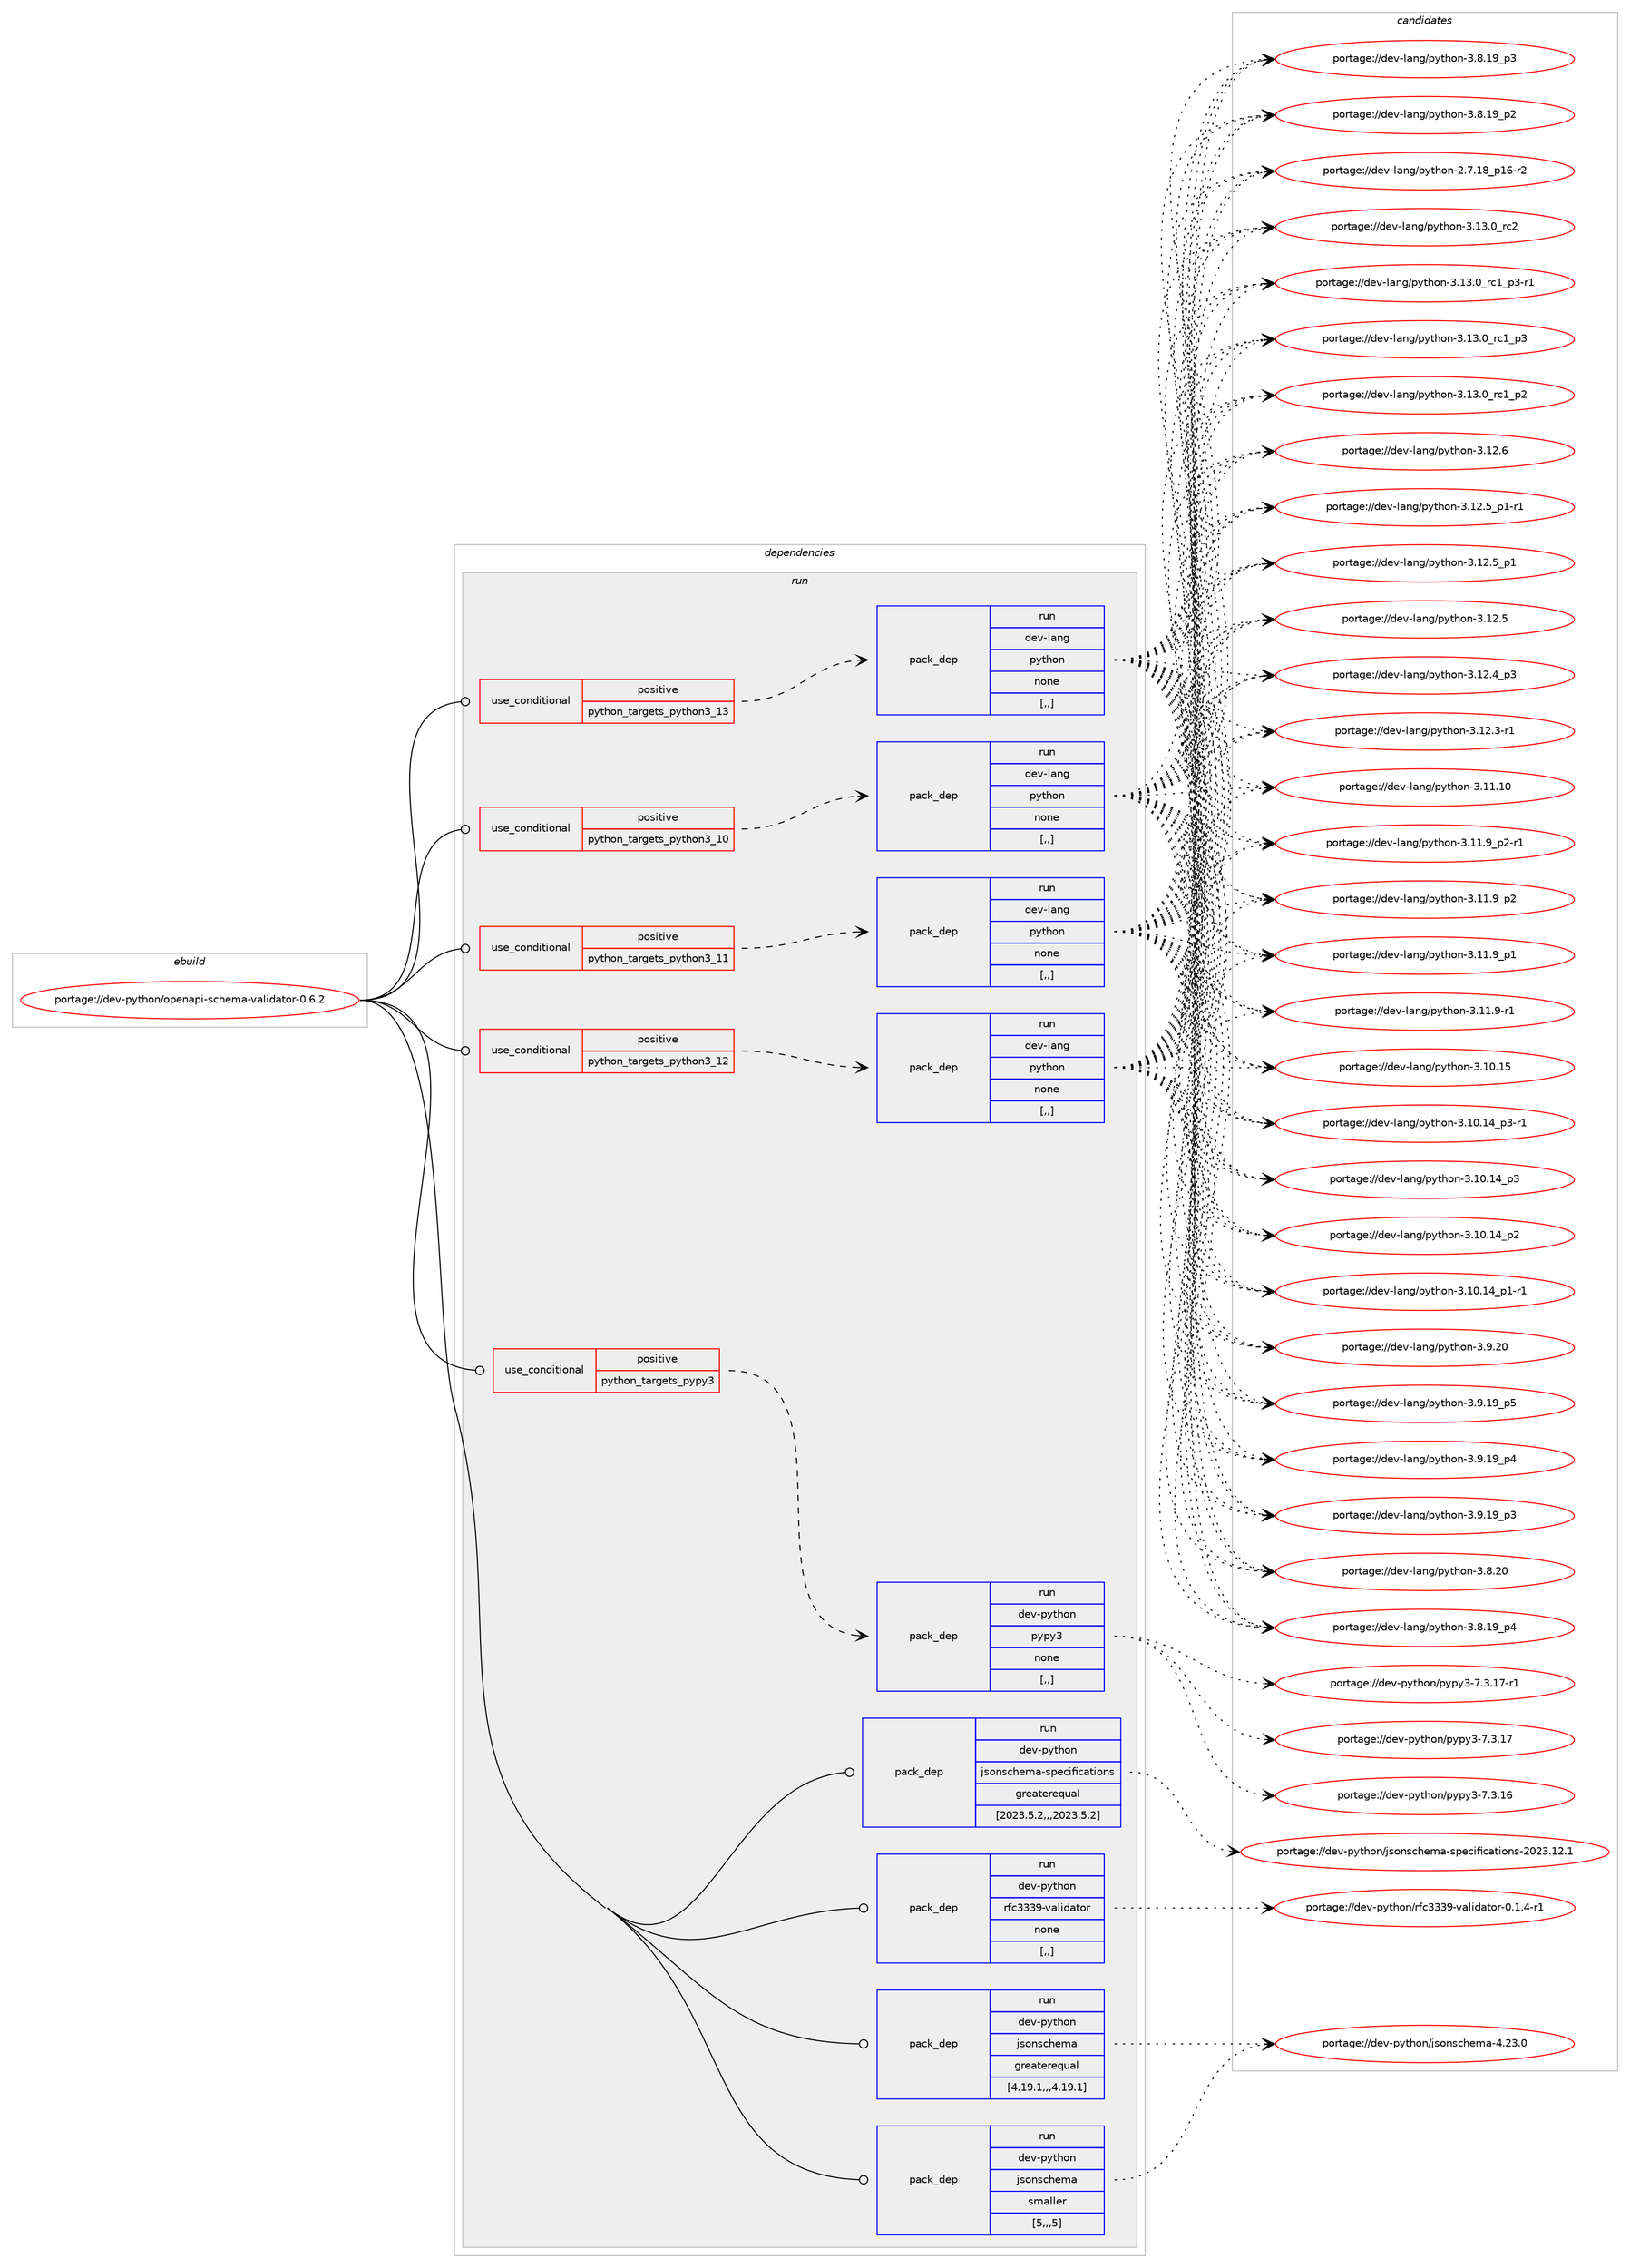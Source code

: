 digraph prolog {

# *************
# Graph options
# *************

newrank=true;
concentrate=true;
compound=true;
graph [rankdir=LR,fontname=Helvetica,fontsize=10,ranksep=1.5];#, ranksep=2.5, nodesep=0.2];
edge  [arrowhead=vee];
node  [fontname=Helvetica,fontsize=10];

# **********
# The ebuild
# **********

subgraph cluster_leftcol {
color=gray;
label=<<i>ebuild</i>>;
id [label="portage://dev-python/openapi-schema-validator-0.6.2", color=red, width=4, href="../dev-python/openapi-schema-validator-0.6.2.svg"];
}

# ****************
# The dependencies
# ****************

subgraph cluster_midcol {
color=gray;
label=<<i>dependencies</i>>;
subgraph cluster_compile {
fillcolor="#eeeeee";
style=filled;
label=<<i>compile</i>>;
}
subgraph cluster_compileandrun {
fillcolor="#eeeeee";
style=filled;
label=<<i>compile and run</i>>;
}
subgraph cluster_run {
fillcolor="#eeeeee";
style=filled;
label=<<i>run</i>>;
subgraph cond165873 {
dependency647611 [label=<<TABLE BORDER="0" CELLBORDER="1" CELLSPACING="0" CELLPADDING="4"><TR><TD ROWSPAN="3" CELLPADDING="10">use_conditional</TD></TR><TR><TD>positive</TD></TR><TR><TD>python_targets_pypy3</TD></TR></TABLE>>, shape=none, color=red];
subgraph pack476919 {
dependency647612 [label=<<TABLE BORDER="0" CELLBORDER="1" CELLSPACING="0" CELLPADDING="4" WIDTH="220"><TR><TD ROWSPAN="6" CELLPADDING="30">pack_dep</TD></TR><TR><TD WIDTH="110">run</TD></TR><TR><TD>dev-python</TD></TR><TR><TD>pypy3</TD></TR><TR><TD>none</TD></TR><TR><TD>[,,]</TD></TR></TABLE>>, shape=none, color=blue];
}
dependency647611:e -> dependency647612:w [weight=20,style="dashed",arrowhead="vee"];
}
id:e -> dependency647611:w [weight=20,style="solid",arrowhead="odot"];
subgraph cond165874 {
dependency647613 [label=<<TABLE BORDER="0" CELLBORDER="1" CELLSPACING="0" CELLPADDING="4"><TR><TD ROWSPAN="3" CELLPADDING="10">use_conditional</TD></TR><TR><TD>positive</TD></TR><TR><TD>python_targets_python3_10</TD></TR></TABLE>>, shape=none, color=red];
subgraph pack476920 {
dependency647614 [label=<<TABLE BORDER="0" CELLBORDER="1" CELLSPACING="0" CELLPADDING="4" WIDTH="220"><TR><TD ROWSPAN="6" CELLPADDING="30">pack_dep</TD></TR><TR><TD WIDTH="110">run</TD></TR><TR><TD>dev-lang</TD></TR><TR><TD>python</TD></TR><TR><TD>none</TD></TR><TR><TD>[,,]</TD></TR></TABLE>>, shape=none, color=blue];
}
dependency647613:e -> dependency647614:w [weight=20,style="dashed",arrowhead="vee"];
}
id:e -> dependency647613:w [weight=20,style="solid",arrowhead="odot"];
subgraph cond165875 {
dependency647615 [label=<<TABLE BORDER="0" CELLBORDER="1" CELLSPACING="0" CELLPADDING="4"><TR><TD ROWSPAN="3" CELLPADDING="10">use_conditional</TD></TR><TR><TD>positive</TD></TR><TR><TD>python_targets_python3_11</TD></TR></TABLE>>, shape=none, color=red];
subgraph pack476921 {
dependency647616 [label=<<TABLE BORDER="0" CELLBORDER="1" CELLSPACING="0" CELLPADDING="4" WIDTH="220"><TR><TD ROWSPAN="6" CELLPADDING="30">pack_dep</TD></TR><TR><TD WIDTH="110">run</TD></TR><TR><TD>dev-lang</TD></TR><TR><TD>python</TD></TR><TR><TD>none</TD></TR><TR><TD>[,,]</TD></TR></TABLE>>, shape=none, color=blue];
}
dependency647615:e -> dependency647616:w [weight=20,style="dashed",arrowhead="vee"];
}
id:e -> dependency647615:w [weight=20,style="solid",arrowhead="odot"];
subgraph cond165876 {
dependency647617 [label=<<TABLE BORDER="0" CELLBORDER="1" CELLSPACING="0" CELLPADDING="4"><TR><TD ROWSPAN="3" CELLPADDING="10">use_conditional</TD></TR><TR><TD>positive</TD></TR><TR><TD>python_targets_python3_12</TD></TR></TABLE>>, shape=none, color=red];
subgraph pack476922 {
dependency647618 [label=<<TABLE BORDER="0" CELLBORDER="1" CELLSPACING="0" CELLPADDING="4" WIDTH="220"><TR><TD ROWSPAN="6" CELLPADDING="30">pack_dep</TD></TR><TR><TD WIDTH="110">run</TD></TR><TR><TD>dev-lang</TD></TR><TR><TD>python</TD></TR><TR><TD>none</TD></TR><TR><TD>[,,]</TD></TR></TABLE>>, shape=none, color=blue];
}
dependency647617:e -> dependency647618:w [weight=20,style="dashed",arrowhead="vee"];
}
id:e -> dependency647617:w [weight=20,style="solid",arrowhead="odot"];
subgraph cond165877 {
dependency647619 [label=<<TABLE BORDER="0" CELLBORDER="1" CELLSPACING="0" CELLPADDING="4"><TR><TD ROWSPAN="3" CELLPADDING="10">use_conditional</TD></TR><TR><TD>positive</TD></TR><TR><TD>python_targets_python3_13</TD></TR></TABLE>>, shape=none, color=red];
subgraph pack476923 {
dependency647620 [label=<<TABLE BORDER="0" CELLBORDER="1" CELLSPACING="0" CELLPADDING="4" WIDTH="220"><TR><TD ROWSPAN="6" CELLPADDING="30">pack_dep</TD></TR><TR><TD WIDTH="110">run</TD></TR><TR><TD>dev-lang</TD></TR><TR><TD>python</TD></TR><TR><TD>none</TD></TR><TR><TD>[,,]</TD></TR></TABLE>>, shape=none, color=blue];
}
dependency647619:e -> dependency647620:w [weight=20,style="dashed",arrowhead="vee"];
}
id:e -> dependency647619:w [weight=20,style="solid",arrowhead="odot"];
subgraph pack476924 {
dependency647621 [label=<<TABLE BORDER="0" CELLBORDER="1" CELLSPACING="0" CELLPADDING="4" WIDTH="220"><TR><TD ROWSPAN="6" CELLPADDING="30">pack_dep</TD></TR><TR><TD WIDTH="110">run</TD></TR><TR><TD>dev-python</TD></TR><TR><TD>jsonschema</TD></TR><TR><TD>greaterequal</TD></TR><TR><TD>[4.19.1,,,4.19.1]</TD></TR></TABLE>>, shape=none, color=blue];
}
id:e -> dependency647621:w [weight=20,style="solid",arrowhead="odot"];
subgraph pack476925 {
dependency647622 [label=<<TABLE BORDER="0" CELLBORDER="1" CELLSPACING="0" CELLPADDING="4" WIDTH="220"><TR><TD ROWSPAN="6" CELLPADDING="30">pack_dep</TD></TR><TR><TD WIDTH="110">run</TD></TR><TR><TD>dev-python</TD></TR><TR><TD>jsonschema</TD></TR><TR><TD>smaller</TD></TR><TR><TD>[5,,,5]</TD></TR></TABLE>>, shape=none, color=blue];
}
id:e -> dependency647622:w [weight=20,style="solid",arrowhead="odot"];
subgraph pack476926 {
dependency647623 [label=<<TABLE BORDER="0" CELLBORDER="1" CELLSPACING="0" CELLPADDING="4" WIDTH="220"><TR><TD ROWSPAN="6" CELLPADDING="30">pack_dep</TD></TR><TR><TD WIDTH="110">run</TD></TR><TR><TD>dev-python</TD></TR><TR><TD>jsonschema-specifications</TD></TR><TR><TD>greaterequal</TD></TR><TR><TD>[2023.5.2,,,2023.5.2]</TD></TR></TABLE>>, shape=none, color=blue];
}
id:e -> dependency647623:w [weight=20,style="solid",arrowhead="odot"];
subgraph pack476927 {
dependency647624 [label=<<TABLE BORDER="0" CELLBORDER="1" CELLSPACING="0" CELLPADDING="4" WIDTH="220"><TR><TD ROWSPAN="6" CELLPADDING="30">pack_dep</TD></TR><TR><TD WIDTH="110">run</TD></TR><TR><TD>dev-python</TD></TR><TR><TD>rfc3339-validator</TD></TR><TR><TD>none</TD></TR><TR><TD>[,,]</TD></TR></TABLE>>, shape=none, color=blue];
}
id:e -> dependency647624:w [weight=20,style="solid",arrowhead="odot"];
}
}

# **************
# The candidates
# **************

subgraph cluster_choices {
rank=same;
color=gray;
label=<<i>candidates</i>>;

subgraph choice476919 {
color=black;
nodesep=1;
choice100101118451121211161041111104711212111212151455546514649554511449 [label="portage://dev-python/pypy3-7.3.17-r1", color=red, width=4,href="../dev-python/pypy3-7.3.17-r1.svg"];
choice10010111845112121116104111110471121211121215145554651464955 [label="portage://dev-python/pypy3-7.3.17", color=red, width=4,href="../dev-python/pypy3-7.3.17.svg"];
choice10010111845112121116104111110471121211121215145554651464954 [label="portage://dev-python/pypy3-7.3.16", color=red, width=4,href="../dev-python/pypy3-7.3.16.svg"];
dependency647612:e -> choice100101118451121211161041111104711212111212151455546514649554511449:w [style=dotted,weight="100"];
dependency647612:e -> choice10010111845112121116104111110471121211121215145554651464955:w [style=dotted,weight="100"];
dependency647612:e -> choice10010111845112121116104111110471121211121215145554651464954:w [style=dotted,weight="100"];
}
subgraph choice476920 {
color=black;
nodesep=1;
choice10010111845108971101034711212111610411111045514649514648951149950 [label="portage://dev-lang/python-3.13.0_rc2", color=red, width=4,href="../dev-lang/python-3.13.0_rc2.svg"];
choice1001011184510897110103471121211161041111104551464951464895114994995112514511449 [label="portage://dev-lang/python-3.13.0_rc1_p3-r1", color=red, width=4,href="../dev-lang/python-3.13.0_rc1_p3-r1.svg"];
choice100101118451089711010347112121116104111110455146495146489511499499511251 [label="portage://dev-lang/python-3.13.0_rc1_p3", color=red, width=4,href="../dev-lang/python-3.13.0_rc1_p3.svg"];
choice100101118451089711010347112121116104111110455146495146489511499499511250 [label="portage://dev-lang/python-3.13.0_rc1_p2", color=red, width=4,href="../dev-lang/python-3.13.0_rc1_p2.svg"];
choice10010111845108971101034711212111610411111045514649504654 [label="portage://dev-lang/python-3.12.6", color=red, width=4,href="../dev-lang/python-3.12.6.svg"];
choice1001011184510897110103471121211161041111104551464950465395112494511449 [label="portage://dev-lang/python-3.12.5_p1-r1", color=red, width=4,href="../dev-lang/python-3.12.5_p1-r1.svg"];
choice100101118451089711010347112121116104111110455146495046539511249 [label="portage://dev-lang/python-3.12.5_p1", color=red, width=4,href="../dev-lang/python-3.12.5_p1.svg"];
choice10010111845108971101034711212111610411111045514649504653 [label="portage://dev-lang/python-3.12.5", color=red, width=4,href="../dev-lang/python-3.12.5.svg"];
choice100101118451089711010347112121116104111110455146495046529511251 [label="portage://dev-lang/python-3.12.4_p3", color=red, width=4,href="../dev-lang/python-3.12.4_p3.svg"];
choice100101118451089711010347112121116104111110455146495046514511449 [label="portage://dev-lang/python-3.12.3-r1", color=red, width=4,href="../dev-lang/python-3.12.3-r1.svg"];
choice1001011184510897110103471121211161041111104551464949464948 [label="portage://dev-lang/python-3.11.10", color=red, width=4,href="../dev-lang/python-3.11.10.svg"];
choice1001011184510897110103471121211161041111104551464949465795112504511449 [label="portage://dev-lang/python-3.11.9_p2-r1", color=red, width=4,href="../dev-lang/python-3.11.9_p2-r1.svg"];
choice100101118451089711010347112121116104111110455146494946579511250 [label="portage://dev-lang/python-3.11.9_p2", color=red, width=4,href="../dev-lang/python-3.11.9_p2.svg"];
choice100101118451089711010347112121116104111110455146494946579511249 [label="portage://dev-lang/python-3.11.9_p1", color=red, width=4,href="../dev-lang/python-3.11.9_p1.svg"];
choice100101118451089711010347112121116104111110455146494946574511449 [label="portage://dev-lang/python-3.11.9-r1", color=red, width=4,href="../dev-lang/python-3.11.9-r1.svg"];
choice1001011184510897110103471121211161041111104551464948464953 [label="portage://dev-lang/python-3.10.15", color=red, width=4,href="../dev-lang/python-3.10.15.svg"];
choice100101118451089711010347112121116104111110455146494846495295112514511449 [label="portage://dev-lang/python-3.10.14_p3-r1", color=red, width=4,href="../dev-lang/python-3.10.14_p3-r1.svg"];
choice10010111845108971101034711212111610411111045514649484649529511251 [label="portage://dev-lang/python-3.10.14_p3", color=red, width=4,href="../dev-lang/python-3.10.14_p3.svg"];
choice10010111845108971101034711212111610411111045514649484649529511250 [label="portage://dev-lang/python-3.10.14_p2", color=red, width=4,href="../dev-lang/python-3.10.14_p2.svg"];
choice100101118451089711010347112121116104111110455146494846495295112494511449 [label="portage://dev-lang/python-3.10.14_p1-r1", color=red, width=4,href="../dev-lang/python-3.10.14_p1-r1.svg"];
choice10010111845108971101034711212111610411111045514657465048 [label="portage://dev-lang/python-3.9.20", color=red, width=4,href="../dev-lang/python-3.9.20.svg"];
choice100101118451089711010347112121116104111110455146574649579511253 [label="portage://dev-lang/python-3.9.19_p5", color=red, width=4,href="../dev-lang/python-3.9.19_p5.svg"];
choice100101118451089711010347112121116104111110455146574649579511252 [label="portage://dev-lang/python-3.9.19_p4", color=red, width=4,href="../dev-lang/python-3.9.19_p4.svg"];
choice100101118451089711010347112121116104111110455146574649579511251 [label="portage://dev-lang/python-3.9.19_p3", color=red, width=4,href="../dev-lang/python-3.9.19_p3.svg"];
choice10010111845108971101034711212111610411111045514656465048 [label="portage://dev-lang/python-3.8.20", color=red, width=4,href="../dev-lang/python-3.8.20.svg"];
choice100101118451089711010347112121116104111110455146564649579511252 [label="portage://dev-lang/python-3.8.19_p4", color=red, width=4,href="../dev-lang/python-3.8.19_p4.svg"];
choice100101118451089711010347112121116104111110455146564649579511251 [label="portage://dev-lang/python-3.8.19_p3", color=red, width=4,href="../dev-lang/python-3.8.19_p3.svg"];
choice100101118451089711010347112121116104111110455146564649579511250 [label="portage://dev-lang/python-3.8.19_p2", color=red, width=4,href="../dev-lang/python-3.8.19_p2.svg"];
choice100101118451089711010347112121116104111110455046554649569511249544511450 [label="portage://dev-lang/python-2.7.18_p16-r2", color=red, width=4,href="../dev-lang/python-2.7.18_p16-r2.svg"];
dependency647614:e -> choice10010111845108971101034711212111610411111045514649514648951149950:w [style=dotted,weight="100"];
dependency647614:e -> choice1001011184510897110103471121211161041111104551464951464895114994995112514511449:w [style=dotted,weight="100"];
dependency647614:e -> choice100101118451089711010347112121116104111110455146495146489511499499511251:w [style=dotted,weight="100"];
dependency647614:e -> choice100101118451089711010347112121116104111110455146495146489511499499511250:w [style=dotted,weight="100"];
dependency647614:e -> choice10010111845108971101034711212111610411111045514649504654:w [style=dotted,weight="100"];
dependency647614:e -> choice1001011184510897110103471121211161041111104551464950465395112494511449:w [style=dotted,weight="100"];
dependency647614:e -> choice100101118451089711010347112121116104111110455146495046539511249:w [style=dotted,weight="100"];
dependency647614:e -> choice10010111845108971101034711212111610411111045514649504653:w [style=dotted,weight="100"];
dependency647614:e -> choice100101118451089711010347112121116104111110455146495046529511251:w [style=dotted,weight="100"];
dependency647614:e -> choice100101118451089711010347112121116104111110455146495046514511449:w [style=dotted,weight="100"];
dependency647614:e -> choice1001011184510897110103471121211161041111104551464949464948:w [style=dotted,weight="100"];
dependency647614:e -> choice1001011184510897110103471121211161041111104551464949465795112504511449:w [style=dotted,weight="100"];
dependency647614:e -> choice100101118451089711010347112121116104111110455146494946579511250:w [style=dotted,weight="100"];
dependency647614:e -> choice100101118451089711010347112121116104111110455146494946579511249:w [style=dotted,weight="100"];
dependency647614:e -> choice100101118451089711010347112121116104111110455146494946574511449:w [style=dotted,weight="100"];
dependency647614:e -> choice1001011184510897110103471121211161041111104551464948464953:w [style=dotted,weight="100"];
dependency647614:e -> choice100101118451089711010347112121116104111110455146494846495295112514511449:w [style=dotted,weight="100"];
dependency647614:e -> choice10010111845108971101034711212111610411111045514649484649529511251:w [style=dotted,weight="100"];
dependency647614:e -> choice10010111845108971101034711212111610411111045514649484649529511250:w [style=dotted,weight="100"];
dependency647614:e -> choice100101118451089711010347112121116104111110455146494846495295112494511449:w [style=dotted,weight="100"];
dependency647614:e -> choice10010111845108971101034711212111610411111045514657465048:w [style=dotted,weight="100"];
dependency647614:e -> choice100101118451089711010347112121116104111110455146574649579511253:w [style=dotted,weight="100"];
dependency647614:e -> choice100101118451089711010347112121116104111110455146574649579511252:w [style=dotted,weight="100"];
dependency647614:e -> choice100101118451089711010347112121116104111110455146574649579511251:w [style=dotted,weight="100"];
dependency647614:e -> choice10010111845108971101034711212111610411111045514656465048:w [style=dotted,weight="100"];
dependency647614:e -> choice100101118451089711010347112121116104111110455146564649579511252:w [style=dotted,weight="100"];
dependency647614:e -> choice100101118451089711010347112121116104111110455146564649579511251:w [style=dotted,weight="100"];
dependency647614:e -> choice100101118451089711010347112121116104111110455146564649579511250:w [style=dotted,weight="100"];
dependency647614:e -> choice100101118451089711010347112121116104111110455046554649569511249544511450:w [style=dotted,weight="100"];
}
subgraph choice476921 {
color=black;
nodesep=1;
choice10010111845108971101034711212111610411111045514649514648951149950 [label="portage://dev-lang/python-3.13.0_rc2", color=red, width=4,href="../dev-lang/python-3.13.0_rc2.svg"];
choice1001011184510897110103471121211161041111104551464951464895114994995112514511449 [label="portage://dev-lang/python-3.13.0_rc1_p3-r1", color=red, width=4,href="../dev-lang/python-3.13.0_rc1_p3-r1.svg"];
choice100101118451089711010347112121116104111110455146495146489511499499511251 [label="portage://dev-lang/python-3.13.0_rc1_p3", color=red, width=4,href="../dev-lang/python-3.13.0_rc1_p3.svg"];
choice100101118451089711010347112121116104111110455146495146489511499499511250 [label="portage://dev-lang/python-3.13.0_rc1_p2", color=red, width=4,href="../dev-lang/python-3.13.0_rc1_p2.svg"];
choice10010111845108971101034711212111610411111045514649504654 [label="portage://dev-lang/python-3.12.6", color=red, width=4,href="../dev-lang/python-3.12.6.svg"];
choice1001011184510897110103471121211161041111104551464950465395112494511449 [label="portage://dev-lang/python-3.12.5_p1-r1", color=red, width=4,href="../dev-lang/python-3.12.5_p1-r1.svg"];
choice100101118451089711010347112121116104111110455146495046539511249 [label="portage://dev-lang/python-3.12.5_p1", color=red, width=4,href="../dev-lang/python-3.12.5_p1.svg"];
choice10010111845108971101034711212111610411111045514649504653 [label="portage://dev-lang/python-3.12.5", color=red, width=4,href="../dev-lang/python-3.12.5.svg"];
choice100101118451089711010347112121116104111110455146495046529511251 [label="portage://dev-lang/python-3.12.4_p3", color=red, width=4,href="../dev-lang/python-3.12.4_p3.svg"];
choice100101118451089711010347112121116104111110455146495046514511449 [label="portage://dev-lang/python-3.12.3-r1", color=red, width=4,href="../dev-lang/python-3.12.3-r1.svg"];
choice1001011184510897110103471121211161041111104551464949464948 [label="portage://dev-lang/python-3.11.10", color=red, width=4,href="../dev-lang/python-3.11.10.svg"];
choice1001011184510897110103471121211161041111104551464949465795112504511449 [label="portage://dev-lang/python-3.11.9_p2-r1", color=red, width=4,href="../dev-lang/python-3.11.9_p2-r1.svg"];
choice100101118451089711010347112121116104111110455146494946579511250 [label="portage://dev-lang/python-3.11.9_p2", color=red, width=4,href="../dev-lang/python-3.11.9_p2.svg"];
choice100101118451089711010347112121116104111110455146494946579511249 [label="portage://dev-lang/python-3.11.9_p1", color=red, width=4,href="../dev-lang/python-3.11.9_p1.svg"];
choice100101118451089711010347112121116104111110455146494946574511449 [label="portage://dev-lang/python-3.11.9-r1", color=red, width=4,href="../dev-lang/python-3.11.9-r1.svg"];
choice1001011184510897110103471121211161041111104551464948464953 [label="portage://dev-lang/python-3.10.15", color=red, width=4,href="../dev-lang/python-3.10.15.svg"];
choice100101118451089711010347112121116104111110455146494846495295112514511449 [label="portage://dev-lang/python-3.10.14_p3-r1", color=red, width=4,href="../dev-lang/python-3.10.14_p3-r1.svg"];
choice10010111845108971101034711212111610411111045514649484649529511251 [label="portage://dev-lang/python-3.10.14_p3", color=red, width=4,href="../dev-lang/python-3.10.14_p3.svg"];
choice10010111845108971101034711212111610411111045514649484649529511250 [label="portage://dev-lang/python-3.10.14_p2", color=red, width=4,href="../dev-lang/python-3.10.14_p2.svg"];
choice100101118451089711010347112121116104111110455146494846495295112494511449 [label="portage://dev-lang/python-3.10.14_p1-r1", color=red, width=4,href="../dev-lang/python-3.10.14_p1-r1.svg"];
choice10010111845108971101034711212111610411111045514657465048 [label="portage://dev-lang/python-3.9.20", color=red, width=4,href="../dev-lang/python-3.9.20.svg"];
choice100101118451089711010347112121116104111110455146574649579511253 [label="portage://dev-lang/python-3.9.19_p5", color=red, width=4,href="../dev-lang/python-3.9.19_p5.svg"];
choice100101118451089711010347112121116104111110455146574649579511252 [label="portage://dev-lang/python-3.9.19_p4", color=red, width=4,href="../dev-lang/python-3.9.19_p4.svg"];
choice100101118451089711010347112121116104111110455146574649579511251 [label="portage://dev-lang/python-3.9.19_p3", color=red, width=4,href="../dev-lang/python-3.9.19_p3.svg"];
choice10010111845108971101034711212111610411111045514656465048 [label="portage://dev-lang/python-3.8.20", color=red, width=4,href="../dev-lang/python-3.8.20.svg"];
choice100101118451089711010347112121116104111110455146564649579511252 [label="portage://dev-lang/python-3.8.19_p4", color=red, width=4,href="../dev-lang/python-3.8.19_p4.svg"];
choice100101118451089711010347112121116104111110455146564649579511251 [label="portage://dev-lang/python-3.8.19_p3", color=red, width=4,href="../dev-lang/python-3.8.19_p3.svg"];
choice100101118451089711010347112121116104111110455146564649579511250 [label="portage://dev-lang/python-3.8.19_p2", color=red, width=4,href="../dev-lang/python-3.8.19_p2.svg"];
choice100101118451089711010347112121116104111110455046554649569511249544511450 [label="portage://dev-lang/python-2.7.18_p16-r2", color=red, width=4,href="../dev-lang/python-2.7.18_p16-r2.svg"];
dependency647616:e -> choice10010111845108971101034711212111610411111045514649514648951149950:w [style=dotted,weight="100"];
dependency647616:e -> choice1001011184510897110103471121211161041111104551464951464895114994995112514511449:w [style=dotted,weight="100"];
dependency647616:e -> choice100101118451089711010347112121116104111110455146495146489511499499511251:w [style=dotted,weight="100"];
dependency647616:e -> choice100101118451089711010347112121116104111110455146495146489511499499511250:w [style=dotted,weight="100"];
dependency647616:e -> choice10010111845108971101034711212111610411111045514649504654:w [style=dotted,weight="100"];
dependency647616:e -> choice1001011184510897110103471121211161041111104551464950465395112494511449:w [style=dotted,weight="100"];
dependency647616:e -> choice100101118451089711010347112121116104111110455146495046539511249:w [style=dotted,weight="100"];
dependency647616:e -> choice10010111845108971101034711212111610411111045514649504653:w [style=dotted,weight="100"];
dependency647616:e -> choice100101118451089711010347112121116104111110455146495046529511251:w [style=dotted,weight="100"];
dependency647616:e -> choice100101118451089711010347112121116104111110455146495046514511449:w [style=dotted,weight="100"];
dependency647616:e -> choice1001011184510897110103471121211161041111104551464949464948:w [style=dotted,weight="100"];
dependency647616:e -> choice1001011184510897110103471121211161041111104551464949465795112504511449:w [style=dotted,weight="100"];
dependency647616:e -> choice100101118451089711010347112121116104111110455146494946579511250:w [style=dotted,weight="100"];
dependency647616:e -> choice100101118451089711010347112121116104111110455146494946579511249:w [style=dotted,weight="100"];
dependency647616:e -> choice100101118451089711010347112121116104111110455146494946574511449:w [style=dotted,weight="100"];
dependency647616:e -> choice1001011184510897110103471121211161041111104551464948464953:w [style=dotted,weight="100"];
dependency647616:e -> choice100101118451089711010347112121116104111110455146494846495295112514511449:w [style=dotted,weight="100"];
dependency647616:e -> choice10010111845108971101034711212111610411111045514649484649529511251:w [style=dotted,weight="100"];
dependency647616:e -> choice10010111845108971101034711212111610411111045514649484649529511250:w [style=dotted,weight="100"];
dependency647616:e -> choice100101118451089711010347112121116104111110455146494846495295112494511449:w [style=dotted,weight="100"];
dependency647616:e -> choice10010111845108971101034711212111610411111045514657465048:w [style=dotted,weight="100"];
dependency647616:e -> choice100101118451089711010347112121116104111110455146574649579511253:w [style=dotted,weight="100"];
dependency647616:e -> choice100101118451089711010347112121116104111110455146574649579511252:w [style=dotted,weight="100"];
dependency647616:e -> choice100101118451089711010347112121116104111110455146574649579511251:w [style=dotted,weight="100"];
dependency647616:e -> choice10010111845108971101034711212111610411111045514656465048:w [style=dotted,weight="100"];
dependency647616:e -> choice100101118451089711010347112121116104111110455146564649579511252:w [style=dotted,weight="100"];
dependency647616:e -> choice100101118451089711010347112121116104111110455146564649579511251:w [style=dotted,weight="100"];
dependency647616:e -> choice100101118451089711010347112121116104111110455146564649579511250:w [style=dotted,weight="100"];
dependency647616:e -> choice100101118451089711010347112121116104111110455046554649569511249544511450:w [style=dotted,weight="100"];
}
subgraph choice476922 {
color=black;
nodesep=1;
choice10010111845108971101034711212111610411111045514649514648951149950 [label="portage://dev-lang/python-3.13.0_rc2", color=red, width=4,href="../dev-lang/python-3.13.0_rc2.svg"];
choice1001011184510897110103471121211161041111104551464951464895114994995112514511449 [label="portage://dev-lang/python-3.13.0_rc1_p3-r1", color=red, width=4,href="../dev-lang/python-3.13.0_rc1_p3-r1.svg"];
choice100101118451089711010347112121116104111110455146495146489511499499511251 [label="portage://dev-lang/python-3.13.0_rc1_p3", color=red, width=4,href="../dev-lang/python-3.13.0_rc1_p3.svg"];
choice100101118451089711010347112121116104111110455146495146489511499499511250 [label="portage://dev-lang/python-3.13.0_rc1_p2", color=red, width=4,href="../dev-lang/python-3.13.0_rc1_p2.svg"];
choice10010111845108971101034711212111610411111045514649504654 [label="portage://dev-lang/python-3.12.6", color=red, width=4,href="../dev-lang/python-3.12.6.svg"];
choice1001011184510897110103471121211161041111104551464950465395112494511449 [label="portage://dev-lang/python-3.12.5_p1-r1", color=red, width=4,href="../dev-lang/python-3.12.5_p1-r1.svg"];
choice100101118451089711010347112121116104111110455146495046539511249 [label="portage://dev-lang/python-3.12.5_p1", color=red, width=4,href="../dev-lang/python-3.12.5_p1.svg"];
choice10010111845108971101034711212111610411111045514649504653 [label="portage://dev-lang/python-3.12.5", color=red, width=4,href="../dev-lang/python-3.12.5.svg"];
choice100101118451089711010347112121116104111110455146495046529511251 [label="portage://dev-lang/python-3.12.4_p3", color=red, width=4,href="../dev-lang/python-3.12.4_p3.svg"];
choice100101118451089711010347112121116104111110455146495046514511449 [label="portage://dev-lang/python-3.12.3-r1", color=red, width=4,href="../dev-lang/python-3.12.3-r1.svg"];
choice1001011184510897110103471121211161041111104551464949464948 [label="portage://dev-lang/python-3.11.10", color=red, width=4,href="../dev-lang/python-3.11.10.svg"];
choice1001011184510897110103471121211161041111104551464949465795112504511449 [label="portage://dev-lang/python-3.11.9_p2-r1", color=red, width=4,href="../dev-lang/python-3.11.9_p2-r1.svg"];
choice100101118451089711010347112121116104111110455146494946579511250 [label="portage://dev-lang/python-3.11.9_p2", color=red, width=4,href="../dev-lang/python-3.11.9_p2.svg"];
choice100101118451089711010347112121116104111110455146494946579511249 [label="portage://dev-lang/python-3.11.9_p1", color=red, width=4,href="../dev-lang/python-3.11.9_p1.svg"];
choice100101118451089711010347112121116104111110455146494946574511449 [label="portage://dev-lang/python-3.11.9-r1", color=red, width=4,href="../dev-lang/python-3.11.9-r1.svg"];
choice1001011184510897110103471121211161041111104551464948464953 [label="portage://dev-lang/python-3.10.15", color=red, width=4,href="../dev-lang/python-3.10.15.svg"];
choice100101118451089711010347112121116104111110455146494846495295112514511449 [label="portage://dev-lang/python-3.10.14_p3-r1", color=red, width=4,href="../dev-lang/python-3.10.14_p3-r1.svg"];
choice10010111845108971101034711212111610411111045514649484649529511251 [label="portage://dev-lang/python-3.10.14_p3", color=red, width=4,href="../dev-lang/python-3.10.14_p3.svg"];
choice10010111845108971101034711212111610411111045514649484649529511250 [label="portage://dev-lang/python-3.10.14_p2", color=red, width=4,href="../dev-lang/python-3.10.14_p2.svg"];
choice100101118451089711010347112121116104111110455146494846495295112494511449 [label="portage://dev-lang/python-3.10.14_p1-r1", color=red, width=4,href="../dev-lang/python-3.10.14_p1-r1.svg"];
choice10010111845108971101034711212111610411111045514657465048 [label="portage://dev-lang/python-3.9.20", color=red, width=4,href="../dev-lang/python-3.9.20.svg"];
choice100101118451089711010347112121116104111110455146574649579511253 [label="portage://dev-lang/python-3.9.19_p5", color=red, width=4,href="../dev-lang/python-3.9.19_p5.svg"];
choice100101118451089711010347112121116104111110455146574649579511252 [label="portage://dev-lang/python-3.9.19_p4", color=red, width=4,href="../dev-lang/python-3.9.19_p4.svg"];
choice100101118451089711010347112121116104111110455146574649579511251 [label="portage://dev-lang/python-3.9.19_p3", color=red, width=4,href="../dev-lang/python-3.9.19_p3.svg"];
choice10010111845108971101034711212111610411111045514656465048 [label="portage://dev-lang/python-3.8.20", color=red, width=4,href="../dev-lang/python-3.8.20.svg"];
choice100101118451089711010347112121116104111110455146564649579511252 [label="portage://dev-lang/python-3.8.19_p4", color=red, width=4,href="../dev-lang/python-3.8.19_p4.svg"];
choice100101118451089711010347112121116104111110455146564649579511251 [label="portage://dev-lang/python-3.8.19_p3", color=red, width=4,href="../dev-lang/python-3.8.19_p3.svg"];
choice100101118451089711010347112121116104111110455146564649579511250 [label="portage://dev-lang/python-3.8.19_p2", color=red, width=4,href="../dev-lang/python-3.8.19_p2.svg"];
choice100101118451089711010347112121116104111110455046554649569511249544511450 [label="portage://dev-lang/python-2.7.18_p16-r2", color=red, width=4,href="../dev-lang/python-2.7.18_p16-r2.svg"];
dependency647618:e -> choice10010111845108971101034711212111610411111045514649514648951149950:w [style=dotted,weight="100"];
dependency647618:e -> choice1001011184510897110103471121211161041111104551464951464895114994995112514511449:w [style=dotted,weight="100"];
dependency647618:e -> choice100101118451089711010347112121116104111110455146495146489511499499511251:w [style=dotted,weight="100"];
dependency647618:e -> choice100101118451089711010347112121116104111110455146495146489511499499511250:w [style=dotted,weight="100"];
dependency647618:e -> choice10010111845108971101034711212111610411111045514649504654:w [style=dotted,weight="100"];
dependency647618:e -> choice1001011184510897110103471121211161041111104551464950465395112494511449:w [style=dotted,weight="100"];
dependency647618:e -> choice100101118451089711010347112121116104111110455146495046539511249:w [style=dotted,weight="100"];
dependency647618:e -> choice10010111845108971101034711212111610411111045514649504653:w [style=dotted,weight="100"];
dependency647618:e -> choice100101118451089711010347112121116104111110455146495046529511251:w [style=dotted,weight="100"];
dependency647618:e -> choice100101118451089711010347112121116104111110455146495046514511449:w [style=dotted,weight="100"];
dependency647618:e -> choice1001011184510897110103471121211161041111104551464949464948:w [style=dotted,weight="100"];
dependency647618:e -> choice1001011184510897110103471121211161041111104551464949465795112504511449:w [style=dotted,weight="100"];
dependency647618:e -> choice100101118451089711010347112121116104111110455146494946579511250:w [style=dotted,weight="100"];
dependency647618:e -> choice100101118451089711010347112121116104111110455146494946579511249:w [style=dotted,weight="100"];
dependency647618:e -> choice100101118451089711010347112121116104111110455146494946574511449:w [style=dotted,weight="100"];
dependency647618:e -> choice1001011184510897110103471121211161041111104551464948464953:w [style=dotted,weight="100"];
dependency647618:e -> choice100101118451089711010347112121116104111110455146494846495295112514511449:w [style=dotted,weight="100"];
dependency647618:e -> choice10010111845108971101034711212111610411111045514649484649529511251:w [style=dotted,weight="100"];
dependency647618:e -> choice10010111845108971101034711212111610411111045514649484649529511250:w [style=dotted,weight="100"];
dependency647618:e -> choice100101118451089711010347112121116104111110455146494846495295112494511449:w [style=dotted,weight="100"];
dependency647618:e -> choice10010111845108971101034711212111610411111045514657465048:w [style=dotted,weight="100"];
dependency647618:e -> choice100101118451089711010347112121116104111110455146574649579511253:w [style=dotted,weight="100"];
dependency647618:e -> choice100101118451089711010347112121116104111110455146574649579511252:w [style=dotted,weight="100"];
dependency647618:e -> choice100101118451089711010347112121116104111110455146574649579511251:w [style=dotted,weight="100"];
dependency647618:e -> choice10010111845108971101034711212111610411111045514656465048:w [style=dotted,weight="100"];
dependency647618:e -> choice100101118451089711010347112121116104111110455146564649579511252:w [style=dotted,weight="100"];
dependency647618:e -> choice100101118451089711010347112121116104111110455146564649579511251:w [style=dotted,weight="100"];
dependency647618:e -> choice100101118451089711010347112121116104111110455146564649579511250:w [style=dotted,weight="100"];
dependency647618:e -> choice100101118451089711010347112121116104111110455046554649569511249544511450:w [style=dotted,weight="100"];
}
subgraph choice476923 {
color=black;
nodesep=1;
choice10010111845108971101034711212111610411111045514649514648951149950 [label="portage://dev-lang/python-3.13.0_rc2", color=red, width=4,href="../dev-lang/python-3.13.0_rc2.svg"];
choice1001011184510897110103471121211161041111104551464951464895114994995112514511449 [label="portage://dev-lang/python-3.13.0_rc1_p3-r1", color=red, width=4,href="../dev-lang/python-3.13.0_rc1_p3-r1.svg"];
choice100101118451089711010347112121116104111110455146495146489511499499511251 [label="portage://dev-lang/python-3.13.0_rc1_p3", color=red, width=4,href="../dev-lang/python-3.13.0_rc1_p3.svg"];
choice100101118451089711010347112121116104111110455146495146489511499499511250 [label="portage://dev-lang/python-3.13.0_rc1_p2", color=red, width=4,href="../dev-lang/python-3.13.0_rc1_p2.svg"];
choice10010111845108971101034711212111610411111045514649504654 [label="portage://dev-lang/python-3.12.6", color=red, width=4,href="../dev-lang/python-3.12.6.svg"];
choice1001011184510897110103471121211161041111104551464950465395112494511449 [label="portage://dev-lang/python-3.12.5_p1-r1", color=red, width=4,href="../dev-lang/python-3.12.5_p1-r1.svg"];
choice100101118451089711010347112121116104111110455146495046539511249 [label="portage://dev-lang/python-3.12.5_p1", color=red, width=4,href="../dev-lang/python-3.12.5_p1.svg"];
choice10010111845108971101034711212111610411111045514649504653 [label="portage://dev-lang/python-3.12.5", color=red, width=4,href="../dev-lang/python-3.12.5.svg"];
choice100101118451089711010347112121116104111110455146495046529511251 [label="portage://dev-lang/python-3.12.4_p3", color=red, width=4,href="../dev-lang/python-3.12.4_p3.svg"];
choice100101118451089711010347112121116104111110455146495046514511449 [label="portage://dev-lang/python-3.12.3-r1", color=red, width=4,href="../dev-lang/python-3.12.3-r1.svg"];
choice1001011184510897110103471121211161041111104551464949464948 [label="portage://dev-lang/python-3.11.10", color=red, width=4,href="../dev-lang/python-3.11.10.svg"];
choice1001011184510897110103471121211161041111104551464949465795112504511449 [label="portage://dev-lang/python-3.11.9_p2-r1", color=red, width=4,href="../dev-lang/python-3.11.9_p2-r1.svg"];
choice100101118451089711010347112121116104111110455146494946579511250 [label="portage://dev-lang/python-3.11.9_p2", color=red, width=4,href="../dev-lang/python-3.11.9_p2.svg"];
choice100101118451089711010347112121116104111110455146494946579511249 [label="portage://dev-lang/python-3.11.9_p1", color=red, width=4,href="../dev-lang/python-3.11.9_p1.svg"];
choice100101118451089711010347112121116104111110455146494946574511449 [label="portage://dev-lang/python-3.11.9-r1", color=red, width=4,href="../dev-lang/python-3.11.9-r1.svg"];
choice1001011184510897110103471121211161041111104551464948464953 [label="portage://dev-lang/python-3.10.15", color=red, width=4,href="../dev-lang/python-3.10.15.svg"];
choice100101118451089711010347112121116104111110455146494846495295112514511449 [label="portage://dev-lang/python-3.10.14_p3-r1", color=red, width=4,href="../dev-lang/python-3.10.14_p3-r1.svg"];
choice10010111845108971101034711212111610411111045514649484649529511251 [label="portage://dev-lang/python-3.10.14_p3", color=red, width=4,href="../dev-lang/python-3.10.14_p3.svg"];
choice10010111845108971101034711212111610411111045514649484649529511250 [label="portage://dev-lang/python-3.10.14_p2", color=red, width=4,href="../dev-lang/python-3.10.14_p2.svg"];
choice100101118451089711010347112121116104111110455146494846495295112494511449 [label="portage://dev-lang/python-3.10.14_p1-r1", color=red, width=4,href="../dev-lang/python-3.10.14_p1-r1.svg"];
choice10010111845108971101034711212111610411111045514657465048 [label="portage://dev-lang/python-3.9.20", color=red, width=4,href="../dev-lang/python-3.9.20.svg"];
choice100101118451089711010347112121116104111110455146574649579511253 [label="portage://dev-lang/python-3.9.19_p5", color=red, width=4,href="../dev-lang/python-3.9.19_p5.svg"];
choice100101118451089711010347112121116104111110455146574649579511252 [label="portage://dev-lang/python-3.9.19_p4", color=red, width=4,href="../dev-lang/python-3.9.19_p4.svg"];
choice100101118451089711010347112121116104111110455146574649579511251 [label="portage://dev-lang/python-3.9.19_p3", color=red, width=4,href="../dev-lang/python-3.9.19_p3.svg"];
choice10010111845108971101034711212111610411111045514656465048 [label="portage://dev-lang/python-3.8.20", color=red, width=4,href="../dev-lang/python-3.8.20.svg"];
choice100101118451089711010347112121116104111110455146564649579511252 [label="portage://dev-lang/python-3.8.19_p4", color=red, width=4,href="../dev-lang/python-3.8.19_p4.svg"];
choice100101118451089711010347112121116104111110455146564649579511251 [label="portage://dev-lang/python-3.8.19_p3", color=red, width=4,href="../dev-lang/python-3.8.19_p3.svg"];
choice100101118451089711010347112121116104111110455146564649579511250 [label="portage://dev-lang/python-3.8.19_p2", color=red, width=4,href="../dev-lang/python-3.8.19_p2.svg"];
choice100101118451089711010347112121116104111110455046554649569511249544511450 [label="portage://dev-lang/python-2.7.18_p16-r2", color=red, width=4,href="../dev-lang/python-2.7.18_p16-r2.svg"];
dependency647620:e -> choice10010111845108971101034711212111610411111045514649514648951149950:w [style=dotted,weight="100"];
dependency647620:e -> choice1001011184510897110103471121211161041111104551464951464895114994995112514511449:w [style=dotted,weight="100"];
dependency647620:e -> choice100101118451089711010347112121116104111110455146495146489511499499511251:w [style=dotted,weight="100"];
dependency647620:e -> choice100101118451089711010347112121116104111110455146495146489511499499511250:w [style=dotted,weight="100"];
dependency647620:e -> choice10010111845108971101034711212111610411111045514649504654:w [style=dotted,weight="100"];
dependency647620:e -> choice1001011184510897110103471121211161041111104551464950465395112494511449:w [style=dotted,weight="100"];
dependency647620:e -> choice100101118451089711010347112121116104111110455146495046539511249:w [style=dotted,weight="100"];
dependency647620:e -> choice10010111845108971101034711212111610411111045514649504653:w [style=dotted,weight="100"];
dependency647620:e -> choice100101118451089711010347112121116104111110455146495046529511251:w [style=dotted,weight="100"];
dependency647620:e -> choice100101118451089711010347112121116104111110455146495046514511449:w [style=dotted,weight="100"];
dependency647620:e -> choice1001011184510897110103471121211161041111104551464949464948:w [style=dotted,weight="100"];
dependency647620:e -> choice1001011184510897110103471121211161041111104551464949465795112504511449:w [style=dotted,weight="100"];
dependency647620:e -> choice100101118451089711010347112121116104111110455146494946579511250:w [style=dotted,weight="100"];
dependency647620:e -> choice100101118451089711010347112121116104111110455146494946579511249:w [style=dotted,weight="100"];
dependency647620:e -> choice100101118451089711010347112121116104111110455146494946574511449:w [style=dotted,weight="100"];
dependency647620:e -> choice1001011184510897110103471121211161041111104551464948464953:w [style=dotted,weight="100"];
dependency647620:e -> choice100101118451089711010347112121116104111110455146494846495295112514511449:w [style=dotted,weight="100"];
dependency647620:e -> choice10010111845108971101034711212111610411111045514649484649529511251:w [style=dotted,weight="100"];
dependency647620:e -> choice10010111845108971101034711212111610411111045514649484649529511250:w [style=dotted,weight="100"];
dependency647620:e -> choice100101118451089711010347112121116104111110455146494846495295112494511449:w [style=dotted,weight="100"];
dependency647620:e -> choice10010111845108971101034711212111610411111045514657465048:w [style=dotted,weight="100"];
dependency647620:e -> choice100101118451089711010347112121116104111110455146574649579511253:w [style=dotted,weight="100"];
dependency647620:e -> choice100101118451089711010347112121116104111110455146574649579511252:w [style=dotted,weight="100"];
dependency647620:e -> choice100101118451089711010347112121116104111110455146574649579511251:w [style=dotted,weight="100"];
dependency647620:e -> choice10010111845108971101034711212111610411111045514656465048:w [style=dotted,weight="100"];
dependency647620:e -> choice100101118451089711010347112121116104111110455146564649579511252:w [style=dotted,weight="100"];
dependency647620:e -> choice100101118451089711010347112121116104111110455146564649579511251:w [style=dotted,weight="100"];
dependency647620:e -> choice100101118451089711010347112121116104111110455146564649579511250:w [style=dotted,weight="100"];
dependency647620:e -> choice100101118451089711010347112121116104111110455046554649569511249544511450:w [style=dotted,weight="100"];
}
subgraph choice476924 {
color=black;
nodesep=1;
choice1001011184511212111610411111047106115111110115991041011099745524650514648 [label="portage://dev-python/jsonschema-4.23.0", color=red, width=4,href="../dev-python/jsonschema-4.23.0.svg"];
dependency647621:e -> choice1001011184511212111610411111047106115111110115991041011099745524650514648:w [style=dotted,weight="100"];
}
subgraph choice476925 {
color=black;
nodesep=1;
choice1001011184511212111610411111047106115111110115991041011099745524650514648 [label="portage://dev-python/jsonschema-4.23.0", color=red, width=4,href="../dev-python/jsonschema-4.23.0.svg"];
dependency647622:e -> choice1001011184511212111610411111047106115111110115991041011099745524650514648:w [style=dotted,weight="100"];
}
subgraph choice476926 {
color=black;
nodesep=1;
choice100101118451121211161041111104710611511111011599104101109974511511210199105102105999711610511111011545504850514649504649 [label="portage://dev-python/jsonschema-specifications-2023.12.1", color=red, width=4,href="../dev-python/jsonschema-specifications-2023.12.1.svg"];
dependency647623:e -> choice100101118451121211161041111104710611511111011599104101109974511511210199105102105999711610511111011545504850514649504649:w [style=dotted,weight="100"];
}
subgraph choice476927 {
color=black;
nodesep=1;
choice100101118451121211161041111104711410299515151574511897108105100971161111144548464946524511449 [label="portage://dev-python/rfc3339-validator-0.1.4-r1", color=red, width=4,href="../dev-python/rfc3339-validator-0.1.4-r1.svg"];
dependency647624:e -> choice100101118451121211161041111104711410299515151574511897108105100971161111144548464946524511449:w [style=dotted,weight="100"];
}
}

}
